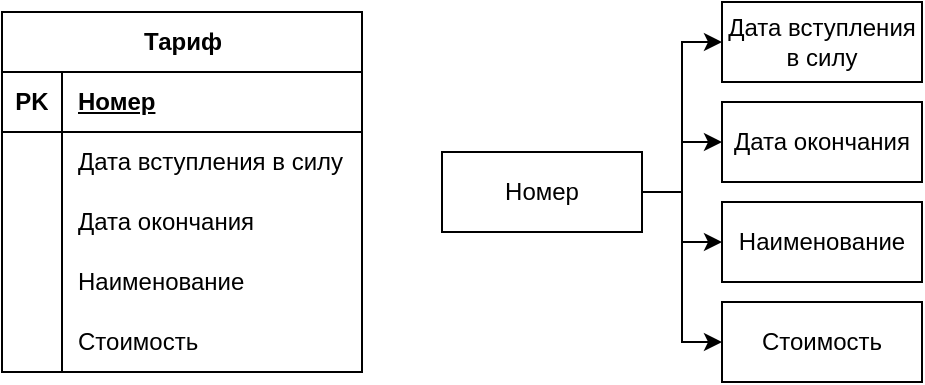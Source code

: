 <mxfile version="23.1.5" type="device">
  <diagram name="Страница — 1" id="Q7t6eWCCjutbFFPXRWRq">
    <mxGraphModel dx="792" dy="1230" grid="1" gridSize="10" guides="1" tooltips="1" connect="1" arrows="1" fold="1" page="1" pageScale="1" pageWidth="827" pageHeight="1169" math="0" shadow="0">
      <root>
        <mxCell id="0" />
        <mxCell id="1" parent="0" />
        <mxCell id="mqoGXWA_g_mP7QLnay46-1" value="Тариф" style="shape=table;startSize=30;container=1;collapsible=1;childLayout=tableLayout;fixedRows=1;rowLines=0;fontStyle=1;align=center;resizeLast=1;html=1;" parent="1" vertex="1">
          <mxGeometry x="200" y="430" width="180" height="180" as="geometry" />
        </mxCell>
        <mxCell id="mqoGXWA_g_mP7QLnay46-2" value="" style="shape=tableRow;horizontal=0;startSize=0;swimlaneHead=0;swimlaneBody=0;fillColor=none;collapsible=0;dropTarget=0;points=[[0,0.5],[1,0.5]];portConstraint=eastwest;top=0;left=0;right=0;bottom=1;" parent="mqoGXWA_g_mP7QLnay46-1" vertex="1">
          <mxGeometry y="30" width="180" height="30" as="geometry" />
        </mxCell>
        <mxCell id="mqoGXWA_g_mP7QLnay46-3" value="PK" style="shape=partialRectangle;connectable=0;fillColor=none;top=0;left=0;bottom=0;right=0;fontStyle=1;overflow=hidden;whiteSpace=wrap;html=1;" parent="mqoGXWA_g_mP7QLnay46-2" vertex="1">
          <mxGeometry width="30" height="30" as="geometry">
            <mxRectangle width="30" height="30" as="alternateBounds" />
          </mxGeometry>
        </mxCell>
        <mxCell id="mqoGXWA_g_mP7QLnay46-4" value="Номер" style="shape=partialRectangle;connectable=0;fillColor=none;top=0;left=0;bottom=0;right=0;align=left;spacingLeft=6;fontStyle=5;overflow=hidden;whiteSpace=wrap;html=1;" parent="mqoGXWA_g_mP7QLnay46-2" vertex="1">
          <mxGeometry x="30" width="150" height="30" as="geometry">
            <mxRectangle width="150" height="30" as="alternateBounds" />
          </mxGeometry>
        </mxCell>
        <mxCell id="mqoGXWA_g_mP7QLnay46-5" value="" style="shape=tableRow;horizontal=0;startSize=0;swimlaneHead=0;swimlaneBody=0;fillColor=none;collapsible=0;dropTarget=0;points=[[0,0.5],[1,0.5]];portConstraint=eastwest;top=0;left=0;right=0;bottom=0;" parent="mqoGXWA_g_mP7QLnay46-1" vertex="1">
          <mxGeometry y="60" width="180" height="30" as="geometry" />
        </mxCell>
        <mxCell id="mqoGXWA_g_mP7QLnay46-6" value="" style="shape=partialRectangle;connectable=0;fillColor=none;top=0;left=0;bottom=0;right=0;editable=1;overflow=hidden;whiteSpace=wrap;html=1;" parent="mqoGXWA_g_mP7QLnay46-5" vertex="1">
          <mxGeometry width="30" height="30" as="geometry">
            <mxRectangle width="30" height="30" as="alternateBounds" />
          </mxGeometry>
        </mxCell>
        <mxCell id="mqoGXWA_g_mP7QLnay46-7" value="Дата вступления в силу" style="shape=partialRectangle;connectable=0;fillColor=none;top=0;left=0;bottom=0;right=0;align=left;spacingLeft=6;overflow=hidden;whiteSpace=wrap;html=1;" parent="mqoGXWA_g_mP7QLnay46-5" vertex="1">
          <mxGeometry x="30" width="150" height="30" as="geometry">
            <mxRectangle width="150" height="30" as="alternateBounds" />
          </mxGeometry>
        </mxCell>
        <mxCell id="mqoGXWA_g_mP7QLnay46-8" value="" style="shape=tableRow;horizontal=0;startSize=0;swimlaneHead=0;swimlaneBody=0;fillColor=none;collapsible=0;dropTarget=0;points=[[0,0.5],[1,0.5]];portConstraint=eastwest;top=0;left=0;right=0;bottom=0;" parent="mqoGXWA_g_mP7QLnay46-1" vertex="1">
          <mxGeometry y="90" width="180" height="30" as="geometry" />
        </mxCell>
        <mxCell id="mqoGXWA_g_mP7QLnay46-9" value="" style="shape=partialRectangle;connectable=0;fillColor=none;top=0;left=0;bottom=0;right=0;editable=1;overflow=hidden;whiteSpace=wrap;html=1;" parent="mqoGXWA_g_mP7QLnay46-8" vertex="1">
          <mxGeometry width="30" height="30" as="geometry">
            <mxRectangle width="30" height="30" as="alternateBounds" />
          </mxGeometry>
        </mxCell>
        <mxCell id="mqoGXWA_g_mP7QLnay46-10" value="Дата окончания" style="shape=partialRectangle;connectable=0;fillColor=none;top=0;left=0;bottom=0;right=0;align=left;spacingLeft=6;overflow=hidden;whiteSpace=wrap;html=1;" parent="mqoGXWA_g_mP7QLnay46-8" vertex="1">
          <mxGeometry x="30" width="150" height="30" as="geometry">
            <mxRectangle width="150" height="30" as="alternateBounds" />
          </mxGeometry>
        </mxCell>
        <mxCell id="mqoGXWA_g_mP7QLnay46-11" value="" style="shape=tableRow;horizontal=0;startSize=0;swimlaneHead=0;swimlaneBody=0;fillColor=none;collapsible=0;dropTarget=0;points=[[0,0.5],[1,0.5]];portConstraint=eastwest;top=0;left=0;right=0;bottom=0;" parent="mqoGXWA_g_mP7QLnay46-1" vertex="1">
          <mxGeometry y="120" width="180" height="30" as="geometry" />
        </mxCell>
        <mxCell id="mqoGXWA_g_mP7QLnay46-12" value="" style="shape=partialRectangle;connectable=0;fillColor=none;top=0;left=0;bottom=0;right=0;editable=1;overflow=hidden;whiteSpace=wrap;html=1;" parent="mqoGXWA_g_mP7QLnay46-11" vertex="1">
          <mxGeometry width="30" height="30" as="geometry">
            <mxRectangle width="30" height="30" as="alternateBounds" />
          </mxGeometry>
        </mxCell>
        <mxCell id="mqoGXWA_g_mP7QLnay46-13" value="Наименование" style="shape=partialRectangle;connectable=0;fillColor=none;top=0;left=0;bottom=0;right=0;align=left;spacingLeft=6;overflow=hidden;whiteSpace=wrap;html=1;" parent="mqoGXWA_g_mP7QLnay46-11" vertex="1">
          <mxGeometry x="30" width="150" height="30" as="geometry">
            <mxRectangle width="150" height="30" as="alternateBounds" />
          </mxGeometry>
        </mxCell>
        <mxCell id="mqoGXWA_g_mP7QLnay46-14" style="shape=tableRow;horizontal=0;startSize=0;swimlaneHead=0;swimlaneBody=0;fillColor=none;collapsible=0;dropTarget=0;points=[[0,0.5],[1,0.5]];portConstraint=eastwest;top=0;left=0;right=0;bottom=0;" parent="mqoGXWA_g_mP7QLnay46-1" vertex="1">
          <mxGeometry y="150" width="180" height="30" as="geometry" />
        </mxCell>
        <mxCell id="mqoGXWA_g_mP7QLnay46-15" style="shape=partialRectangle;connectable=0;fillColor=none;top=0;left=0;bottom=0;right=0;editable=1;overflow=hidden;whiteSpace=wrap;html=1;" parent="mqoGXWA_g_mP7QLnay46-14" vertex="1">
          <mxGeometry width="30" height="30" as="geometry">
            <mxRectangle width="30" height="30" as="alternateBounds" />
          </mxGeometry>
        </mxCell>
        <mxCell id="mqoGXWA_g_mP7QLnay46-16" value="Стоимость" style="shape=partialRectangle;connectable=0;fillColor=none;top=0;left=0;bottom=0;right=0;align=left;spacingLeft=6;overflow=hidden;whiteSpace=wrap;html=1;" parent="mqoGXWA_g_mP7QLnay46-14" vertex="1">
          <mxGeometry x="30" width="150" height="30" as="geometry">
            <mxRectangle width="150" height="30" as="alternateBounds" />
          </mxGeometry>
        </mxCell>
        <mxCell id="mqoGXWA_g_mP7QLnay46-30" style="edgeStyle=orthogonalEdgeStyle;rounded=0;orthogonalLoop=1;jettySize=auto;html=1;entryX=0;entryY=0.5;entryDx=0;entryDy=0;" parent="1" source="mqoGXWA_g_mP7QLnay46-23" target="mqoGXWA_g_mP7QLnay46-24" edge="1">
          <mxGeometry relative="1" as="geometry" />
        </mxCell>
        <mxCell id="mqoGXWA_g_mP7QLnay46-31" style="edgeStyle=orthogonalEdgeStyle;rounded=0;orthogonalLoop=1;jettySize=auto;html=1;entryX=0;entryY=0.5;entryDx=0;entryDy=0;" parent="1" source="mqoGXWA_g_mP7QLnay46-23" target="mqoGXWA_g_mP7QLnay46-25" edge="1">
          <mxGeometry relative="1" as="geometry" />
        </mxCell>
        <mxCell id="mqoGXWA_g_mP7QLnay46-32" style="edgeStyle=orthogonalEdgeStyle;rounded=0;orthogonalLoop=1;jettySize=auto;html=1;entryX=0;entryY=0.5;entryDx=0;entryDy=0;" parent="1" source="mqoGXWA_g_mP7QLnay46-23" target="mqoGXWA_g_mP7QLnay46-26" edge="1">
          <mxGeometry relative="1" as="geometry" />
        </mxCell>
        <mxCell id="mqoGXWA_g_mP7QLnay46-33" style="edgeStyle=orthogonalEdgeStyle;rounded=0;orthogonalLoop=1;jettySize=auto;html=1;entryX=0;entryY=0.5;entryDx=0;entryDy=0;" parent="1" source="mqoGXWA_g_mP7QLnay46-23" target="mqoGXWA_g_mP7QLnay46-27" edge="1">
          <mxGeometry relative="1" as="geometry" />
        </mxCell>
        <mxCell id="mqoGXWA_g_mP7QLnay46-23" value="Номер" style="whiteSpace=wrap;html=1;align=center;" parent="1" vertex="1">
          <mxGeometry x="420" y="500" width="100" height="40" as="geometry" />
        </mxCell>
        <mxCell id="mqoGXWA_g_mP7QLnay46-24" value="Дата вступления в силу" style="whiteSpace=wrap;html=1;align=center;" parent="1" vertex="1">
          <mxGeometry x="560" y="425" width="100" height="40" as="geometry" />
        </mxCell>
        <mxCell id="mqoGXWA_g_mP7QLnay46-25" value="Дата окончания" style="whiteSpace=wrap;html=1;align=center;" parent="1" vertex="1">
          <mxGeometry x="560" y="475" width="100" height="40" as="geometry" />
        </mxCell>
        <mxCell id="mqoGXWA_g_mP7QLnay46-26" value="Наименование" style="whiteSpace=wrap;html=1;align=center;" parent="1" vertex="1">
          <mxGeometry x="560" y="525" width="100" height="40" as="geometry" />
        </mxCell>
        <mxCell id="mqoGXWA_g_mP7QLnay46-27" value="Стоимость" style="whiteSpace=wrap;html=1;align=center;" parent="1" vertex="1">
          <mxGeometry x="560" y="575" width="100" height="40" as="geometry" />
        </mxCell>
      </root>
    </mxGraphModel>
  </diagram>
</mxfile>
